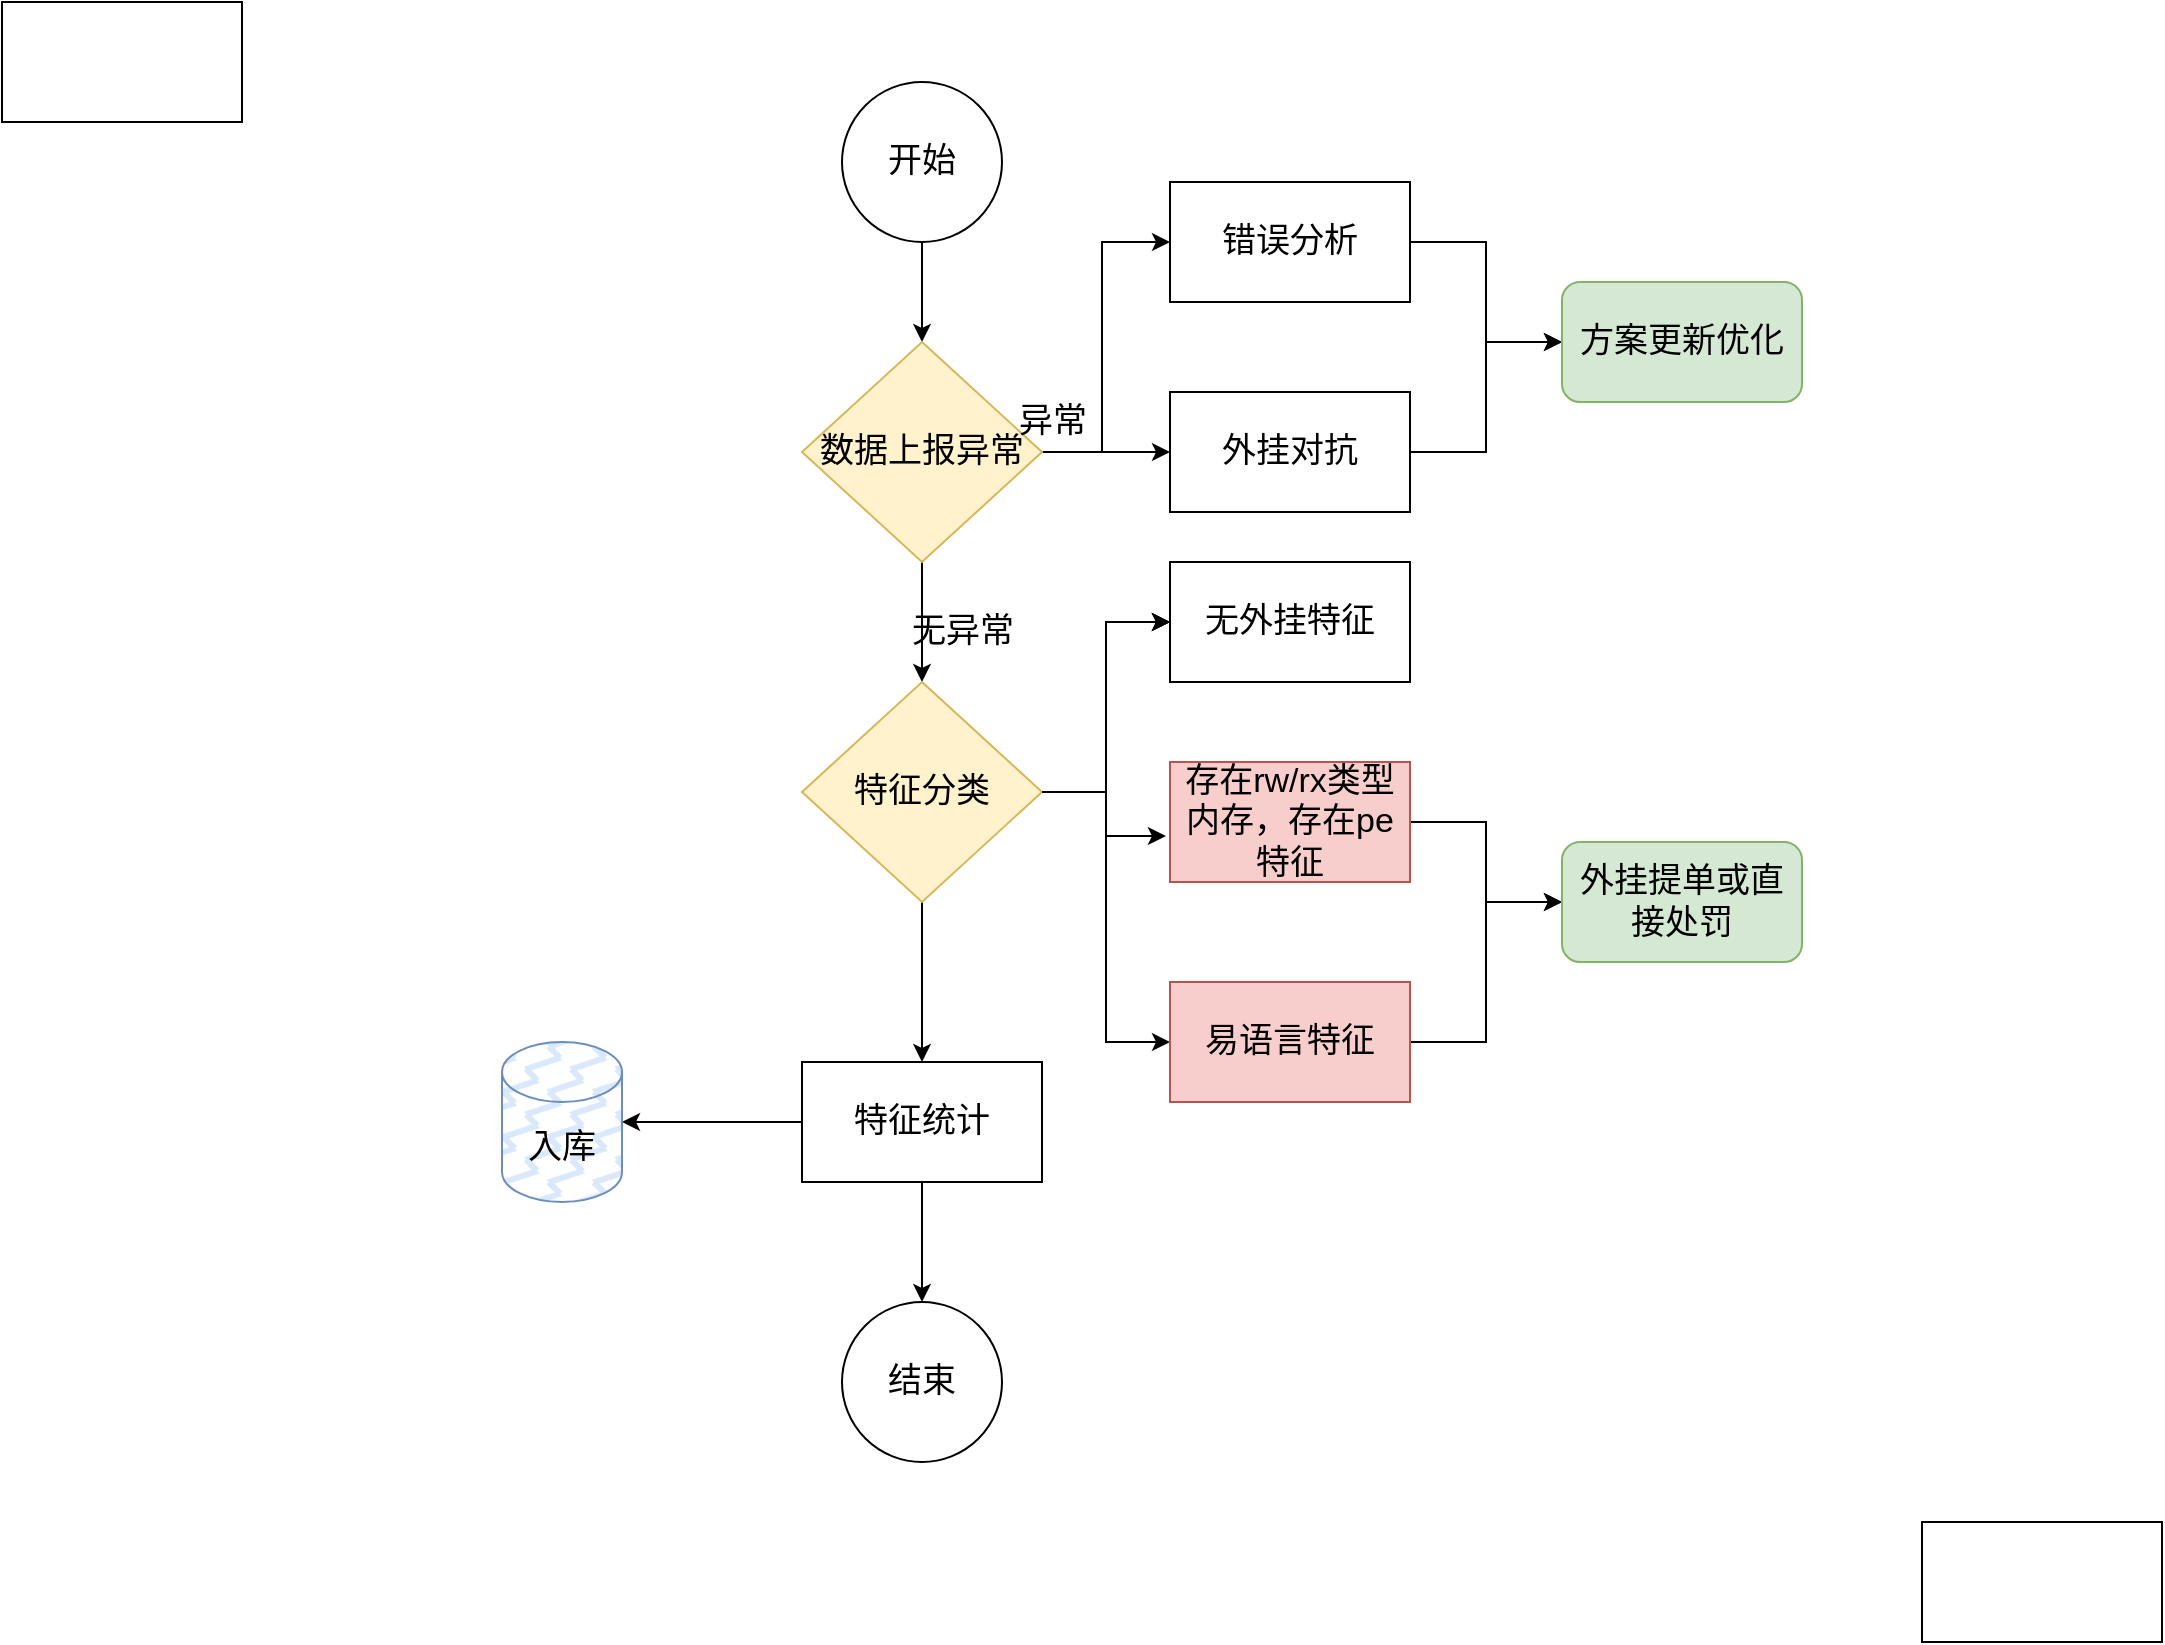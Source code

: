 <mxfile version="27.2.0">
  <diagram name="第 1 页" id="J5eq60l-Wo587PuITIUN">
    <mxGraphModel dx="2240" dy="886" grid="1" gridSize="10" guides="1" tooltips="1" connect="1" arrows="1" fold="1" page="1" pageScale="1" pageWidth="827" pageHeight="1169" math="0" shadow="0">
      <root>
        <mxCell id="0" />
        <mxCell id="1" parent="0" />
        <mxCell id="j6RbAIwZJsywD9VV9y3N-3" value="" style="edgeStyle=orthogonalEdgeStyle;rounded=0;orthogonalLoop=1;jettySize=auto;html=1;fontSize=17;" edge="1" parent="1" source="j6RbAIwZJsywD9VV9y3N-1" target="j6RbAIwZJsywD9VV9y3N-2">
          <mxGeometry relative="1" as="geometry" />
        </mxCell>
        <mxCell id="j6RbAIwZJsywD9VV9y3N-1" value="开始" style="ellipse;whiteSpace=wrap;html=1;aspect=fixed;fontSize=17;" vertex="1" parent="1">
          <mxGeometry x="250" y="260" width="80" height="80" as="geometry" />
        </mxCell>
        <mxCell id="j6RbAIwZJsywD9VV9y3N-5" value="" style="edgeStyle=orthogonalEdgeStyle;rounded=0;orthogonalLoop=1;jettySize=auto;html=1;fontSize=17;" edge="1" parent="1" source="j6RbAIwZJsywD9VV9y3N-2" target="j6RbAIwZJsywD9VV9y3N-4">
          <mxGeometry relative="1" as="geometry" />
        </mxCell>
        <mxCell id="j6RbAIwZJsywD9VV9y3N-8" style="edgeStyle=orthogonalEdgeStyle;rounded=0;orthogonalLoop=1;jettySize=auto;html=1;exitX=1;exitY=0.5;exitDx=0;exitDy=0;entryX=0;entryY=0.5;entryDx=0;entryDy=0;fontSize=17;" edge="1" parent="1" source="j6RbAIwZJsywD9VV9y3N-2" target="j6RbAIwZJsywD9VV9y3N-6">
          <mxGeometry relative="1" as="geometry">
            <Array as="points">
              <mxPoint x="380" y="445" />
              <mxPoint x="380" y="340" />
            </Array>
          </mxGeometry>
        </mxCell>
        <mxCell id="j6RbAIwZJsywD9VV9y3N-13" value="" style="edgeStyle=orthogonalEdgeStyle;rounded=0;orthogonalLoop=1;jettySize=auto;html=1;fontSize=17;" edge="1" parent="1" source="j6RbAIwZJsywD9VV9y3N-2">
          <mxGeometry relative="1" as="geometry">
            <mxPoint x="290" y="560" as="targetPoint" />
          </mxGeometry>
        </mxCell>
        <mxCell id="j6RbAIwZJsywD9VV9y3N-2" value="数据上报异常" style="rhombus;whiteSpace=wrap;html=1;fillColor=#fff2cc;strokeColor=#d6b656;fontSize=17;" vertex="1" parent="1">
          <mxGeometry x="230" y="390" width="120" height="110" as="geometry" />
        </mxCell>
        <mxCell id="j6RbAIwZJsywD9VV9y3N-11" style="edgeStyle=orthogonalEdgeStyle;rounded=0;orthogonalLoop=1;jettySize=auto;html=1;exitX=1;exitY=0.5;exitDx=0;exitDy=0;fontSize=17;" edge="1" parent="1" source="j6RbAIwZJsywD9VV9y3N-4" target="j6RbAIwZJsywD9VV9y3N-9">
          <mxGeometry relative="1" as="geometry" />
        </mxCell>
        <mxCell id="j6RbAIwZJsywD9VV9y3N-4" value="外挂对抗" style="whiteSpace=wrap;html=1;fontSize=17;" vertex="1" parent="1">
          <mxGeometry x="414" y="415" width="120" height="60" as="geometry" />
        </mxCell>
        <mxCell id="j6RbAIwZJsywD9VV9y3N-10" style="edgeStyle=orthogonalEdgeStyle;rounded=0;orthogonalLoop=1;jettySize=auto;html=1;exitX=1;exitY=0.5;exitDx=0;exitDy=0;fontSize=17;" edge="1" parent="1" source="j6RbAIwZJsywD9VV9y3N-6" target="j6RbAIwZJsywD9VV9y3N-9">
          <mxGeometry relative="1" as="geometry" />
        </mxCell>
        <mxCell id="j6RbAIwZJsywD9VV9y3N-6" value="错误分析" style="whiteSpace=wrap;html=1;fontSize=17;" vertex="1" parent="1">
          <mxGeometry x="414" y="310" width="120" height="60" as="geometry" />
        </mxCell>
        <mxCell id="j6RbAIwZJsywD9VV9y3N-9" value="方案更新优化" style="rounded=1;whiteSpace=wrap;html=1;fillColor=#d5e8d4;strokeColor=#82b366;fontSize=17;" vertex="1" parent="1">
          <mxGeometry x="610" y="360" width="120" height="60" as="geometry" />
        </mxCell>
        <mxCell id="j6RbAIwZJsywD9VV9y3N-19" value="" style="edgeStyle=orthogonalEdgeStyle;rounded=0;orthogonalLoop=1;jettySize=auto;html=1;fontSize=17;" edge="1" parent="1" source="j6RbAIwZJsywD9VV9y3N-15" target="j6RbAIwZJsywD9VV9y3N-18">
          <mxGeometry relative="1" as="geometry" />
        </mxCell>
        <mxCell id="j6RbAIwZJsywD9VV9y3N-20" value="" style="edgeStyle=orthogonalEdgeStyle;rounded=0;orthogonalLoop=1;jettySize=auto;html=1;fontSize=17;" edge="1" parent="1" source="j6RbAIwZJsywD9VV9y3N-15" target="j6RbAIwZJsywD9VV9y3N-18">
          <mxGeometry relative="1" as="geometry" />
        </mxCell>
        <mxCell id="j6RbAIwZJsywD9VV9y3N-21" value="" style="edgeStyle=orthogonalEdgeStyle;rounded=0;orthogonalLoop=1;jettySize=auto;html=1;fontSize=17;" edge="1" parent="1" source="j6RbAIwZJsywD9VV9y3N-15" target="j6RbAIwZJsywD9VV9y3N-18">
          <mxGeometry relative="1" as="geometry" />
        </mxCell>
        <mxCell id="j6RbAIwZJsywD9VV9y3N-28" style="edgeStyle=orthogonalEdgeStyle;rounded=0;orthogonalLoop=1;jettySize=auto;html=1;exitX=1;exitY=0.5;exitDx=0;exitDy=0;entryX=0;entryY=0.5;entryDx=0;entryDy=0;fontSize=17;" edge="1" parent="1" source="j6RbAIwZJsywD9VV9y3N-15" target="j6RbAIwZJsywD9VV9y3N-27">
          <mxGeometry relative="1" as="geometry" />
        </mxCell>
        <mxCell id="j6RbAIwZJsywD9VV9y3N-35" value="" style="edgeStyle=orthogonalEdgeStyle;rounded=0;orthogonalLoop=1;jettySize=auto;html=1;fontSize=17;" edge="1" parent="1" source="j6RbAIwZJsywD9VV9y3N-15" target="j6RbAIwZJsywD9VV9y3N-34">
          <mxGeometry relative="1" as="geometry" />
        </mxCell>
        <mxCell id="j6RbAIwZJsywD9VV9y3N-15" value="特征分类" style="rhombus;whiteSpace=wrap;html=1;fillColor=#fff2cc;strokeColor=#d6b656;fontSize=17;" vertex="1" parent="1">
          <mxGeometry x="230" y="560" width="120" height="110" as="geometry" />
        </mxCell>
        <mxCell id="j6RbAIwZJsywD9VV9y3N-16" value="异常" style="text;html=1;align=center;verticalAlign=middle;resizable=0;points=[];autosize=1;strokeColor=none;fillColor=none;fontSize=17;" vertex="1" parent="1">
          <mxGeometry x="325" y="415" width="60" height="30" as="geometry" />
        </mxCell>
        <mxCell id="j6RbAIwZJsywD9VV9y3N-17" value="无异常" style="text;html=1;align=center;verticalAlign=middle;resizable=0;points=[];autosize=1;strokeColor=none;fillColor=none;fontSize=17;" vertex="1" parent="1">
          <mxGeometry x="275" y="520" width="70" height="30" as="geometry" />
        </mxCell>
        <mxCell id="j6RbAIwZJsywD9VV9y3N-18" value="无外挂特征" style="whiteSpace=wrap;html=1;fontSize=17;" vertex="1" parent="1">
          <mxGeometry x="414" y="500" width="120" height="60" as="geometry" />
        </mxCell>
        <mxCell id="j6RbAIwZJsywD9VV9y3N-30" style="edgeStyle=orthogonalEdgeStyle;rounded=0;orthogonalLoop=1;jettySize=auto;html=1;exitX=1;exitY=0.5;exitDx=0;exitDy=0;entryX=0;entryY=0.5;entryDx=0;entryDy=0;fontSize=17;" edge="1" parent="1" source="j6RbAIwZJsywD9VV9y3N-25" target="j6RbAIwZJsywD9VV9y3N-32">
          <mxGeometry relative="1" as="geometry">
            <mxPoint x="600" y="680" as="targetPoint" />
          </mxGeometry>
        </mxCell>
        <mxCell id="j6RbAIwZJsywD9VV9y3N-25" value="存在rw/rx类型内存，存在pe特征" style="rounded=0;whiteSpace=wrap;html=1;fillColor=#f8cecc;strokeColor=#b85450;fontSize=17;" vertex="1" parent="1">
          <mxGeometry x="414" y="600" width="120" height="60" as="geometry" />
        </mxCell>
        <mxCell id="j6RbAIwZJsywD9VV9y3N-26" style="edgeStyle=orthogonalEdgeStyle;rounded=0;orthogonalLoop=1;jettySize=auto;html=1;exitX=1;exitY=0.5;exitDx=0;exitDy=0;entryX=-0.017;entryY=0.617;entryDx=0;entryDy=0;entryPerimeter=0;fontSize=17;" edge="1" parent="1" source="j6RbAIwZJsywD9VV9y3N-15" target="j6RbAIwZJsywD9VV9y3N-25">
          <mxGeometry relative="1" as="geometry" />
        </mxCell>
        <mxCell id="j6RbAIwZJsywD9VV9y3N-31" style="edgeStyle=orthogonalEdgeStyle;rounded=0;orthogonalLoop=1;jettySize=auto;html=1;exitX=1;exitY=0.5;exitDx=0;exitDy=0;entryX=0;entryY=0.5;entryDx=0;entryDy=0;fontSize=17;" edge="1" parent="1" source="j6RbAIwZJsywD9VV9y3N-27" target="j6RbAIwZJsywD9VV9y3N-32">
          <mxGeometry relative="1" as="geometry">
            <mxPoint x="600" y="680" as="targetPoint" />
          </mxGeometry>
        </mxCell>
        <mxCell id="j6RbAIwZJsywD9VV9y3N-27" value="易语言特征" style="rounded=0;whiteSpace=wrap;html=1;fillColor=#f8cecc;strokeColor=#b85450;fontSize=17;" vertex="1" parent="1">
          <mxGeometry x="414" y="710" width="120" height="60" as="geometry" />
        </mxCell>
        <mxCell id="j6RbAIwZJsywD9VV9y3N-32" value="外挂提单或直接处罚" style="rounded=1;whiteSpace=wrap;html=1;fillColor=#d5e8d4;strokeColor=#82b366;fontSize=17;" vertex="1" parent="1">
          <mxGeometry x="610" y="640" width="120" height="60" as="geometry" />
        </mxCell>
        <mxCell id="j6RbAIwZJsywD9VV9y3N-37" value="" style="edgeStyle=orthogonalEdgeStyle;rounded=0;orthogonalLoop=1;jettySize=auto;html=1;fontSize=17;" edge="1" parent="1" source="j6RbAIwZJsywD9VV9y3N-34" target="j6RbAIwZJsywD9VV9y3N-36">
          <mxGeometry relative="1" as="geometry" />
        </mxCell>
        <mxCell id="j6RbAIwZJsywD9VV9y3N-39" value="" style="edgeStyle=orthogonalEdgeStyle;rounded=0;orthogonalLoop=1;jettySize=auto;html=1;fontSize=17;" edge="1" parent="1" source="j6RbAIwZJsywD9VV9y3N-34" target="j6RbAIwZJsywD9VV9y3N-38">
          <mxGeometry relative="1" as="geometry" />
        </mxCell>
        <mxCell id="j6RbAIwZJsywD9VV9y3N-34" value="特征统计" style="whiteSpace=wrap;html=1;fontSize=17;" vertex="1" parent="1">
          <mxGeometry x="230" y="750" width="120" height="60" as="geometry" />
        </mxCell>
        <mxCell id="j6RbAIwZJsywD9VV9y3N-36" value="入库" style="shape=cylinder3;whiteSpace=wrap;html=1;boundedLbl=1;backgroundOutline=1;size=15;fillStyle=zigzag-line;fillColor=#DAE8FC;strokeColor=#6c8ebf;fontSize=17;" vertex="1" parent="1">
          <mxGeometry x="80" y="740" width="60" height="80" as="geometry" />
        </mxCell>
        <mxCell id="j6RbAIwZJsywD9VV9y3N-38" value="结束" style="ellipse;whiteSpace=wrap;html=1;fontSize=17;" vertex="1" parent="1">
          <mxGeometry x="250" y="870" width="80" height="80" as="geometry" />
        </mxCell>
        <mxCell id="j6RbAIwZJsywD9VV9y3N-40" value="" style="rounded=0;whiteSpace=wrap;html=1;" vertex="1" parent="1">
          <mxGeometry x="-170" y="220" width="120" height="60" as="geometry" />
        </mxCell>
        <mxCell id="j6RbAIwZJsywD9VV9y3N-41" value="" style="rounded=0;whiteSpace=wrap;html=1;" vertex="1" parent="1">
          <mxGeometry x="790" y="980" width="120" height="60" as="geometry" />
        </mxCell>
      </root>
    </mxGraphModel>
  </diagram>
</mxfile>
